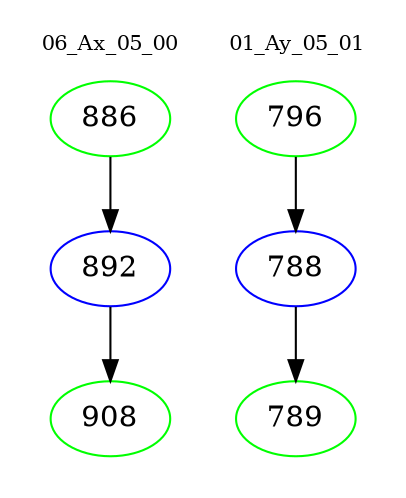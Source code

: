 digraph{
subgraph cluster_0 {
color = white
label = "06_Ax_05_00";
fontsize=10;
T0_886 [label="886", color="green"]
T0_886 -> T0_892 [color="black"]
T0_892 [label="892", color="blue"]
T0_892 -> T0_908 [color="black"]
T0_908 [label="908", color="green"]
}
subgraph cluster_1 {
color = white
label = "01_Ay_05_01";
fontsize=10;
T1_796 [label="796", color="green"]
T1_796 -> T1_788 [color="black"]
T1_788 [label="788", color="blue"]
T1_788 -> T1_789 [color="black"]
T1_789 [label="789", color="green"]
}
}
